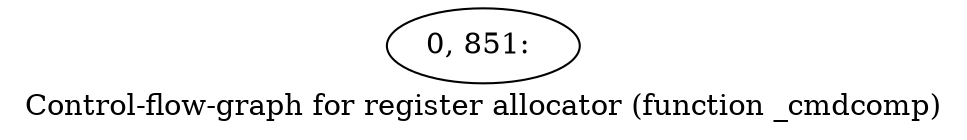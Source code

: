 digraph G {
graph [label="Control-flow-graph for register allocator (function _cmdcomp)"]
0[label="0, 851: "];
}
